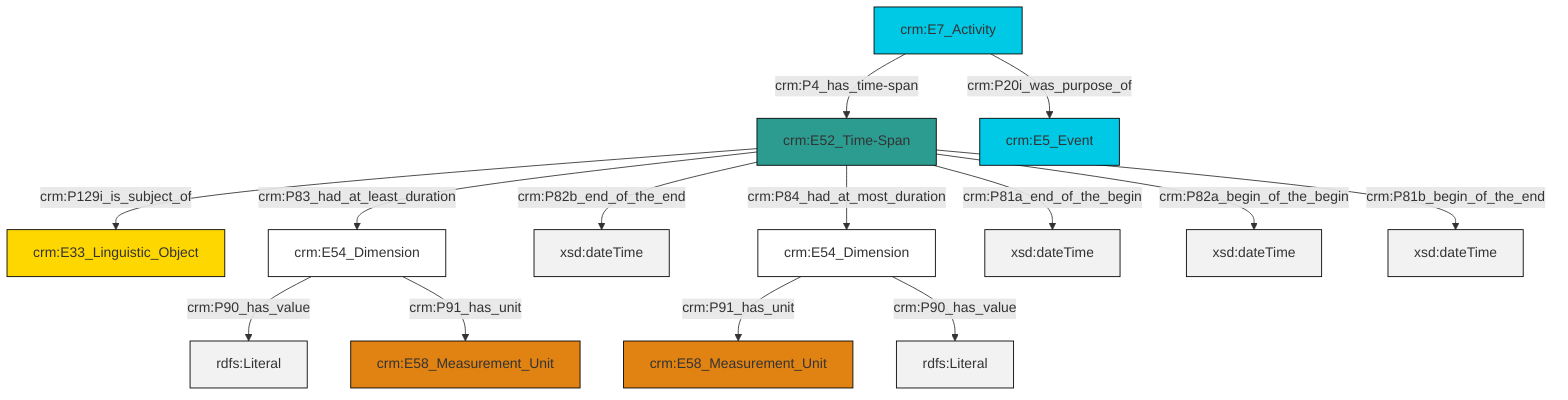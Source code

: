 graph TD
classDef Literal fill:#f2f2f2,stroke:#000000;
classDef CRM_Entity fill:#FFFFFF,stroke:#000000;
classDef Temporal_Entity fill:#00C9E6, stroke:#000000;
classDef Type fill:#E18312, stroke:#000000;
classDef Time-Span fill:#2C9C91, stroke:#000000;
classDef Appellation fill:#FFEB7F, stroke:#000000;
classDef Place fill:#008836, stroke:#000000;
classDef Persistent_Item fill:#B266B2, stroke:#000000;
classDef Conceptual_Object fill:#FFD700, stroke:#000000;
classDef Physical_Thing fill:#D2B48C, stroke:#000000;
classDef Actor fill:#f58aad, stroke:#000000;
classDef PC_Classes fill:#4ce600, stroke:#000000;
classDef Multi fill:#cccccc,stroke:#000000;

0["crm:E52_Time-Span"]:::Time-Span -->|crm:P129i_is_subject_of| 1["crm:E33_Linguistic_Object"]:::Conceptual_Object
0["crm:E52_Time-Span"]:::Time-Span -->|crm:P83_had_at_least_duration| 2["crm:E54_Dimension"]:::CRM_Entity
2["crm:E54_Dimension"]:::CRM_Entity -->|crm:P90_has_value| 7[rdfs:Literal]:::Literal
0["crm:E52_Time-Span"]:::Time-Span -->|crm:P82b_end_of_the_end| 8[xsd:dateTime]:::Literal
13["crm:E54_Dimension"]:::CRM_Entity -->|crm:P91_has_unit| 14["crm:E58_Measurement_Unit"]:::Type
9["crm:E7_Activity"]:::Temporal_Entity -->|crm:P4_has_time-span| 0["crm:E52_Time-Span"]:::Time-Span
0["crm:E52_Time-Span"]:::Time-Span -->|crm:P84_had_at_most_duration| 13["crm:E54_Dimension"]:::CRM_Entity
0["crm:E52_Time-Span"]:::Time-Span -->|crm:P81a_end_of_the_begin| 18[xsd:dateTime]:::Literal
0["crm:E52_Time-Span"]:::Time-Span -->|crm:P82a_begin_of_the_begin| 19[xsd:dateTime]:::Literal
13["crm:E54_Dimension"]:::CRM_Entity -->|crm:P90_has_value| 20[rdfs:Literal]:::Literal
2["crm:E54_Dimension"]:::CRM_Entity -->|crm:P91_has_unit| 4["crm:E58_Measurement_Unit"]:::Type
0["crm:E52_Time-Span"]:::Time-Span -->|crm:P81b_begin_of_the_end| 21[xsd:dateTime]:::Literal
9["crm:E7_Activity"]:::Temporal_Entity -->|crm:P20i_was_purpose_of| 11["crm:E5_Event"]:::Temporal_Entity